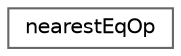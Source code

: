 digraph "Graphical Class Hierarchy"
{
 // LATEX_PDF_SIZE
  bgcolor="transparent";
  edge [fontname=Helvetica,fontsize=10,labelfontname=Helvetica,labelfontsize=10];
  node [fontname=Helvetica,fontsize=10,shape=box,height=0.2,width=0.4];
  rankdir="LR";
  Node0 [id="Node000000",label="nearestEqOp",height=0.2,width=0.4,color="grey40", fillcolor="white", style="filled",URL="$classFoam_1_1nearestEqOp.html",tooltip=" "];
}
